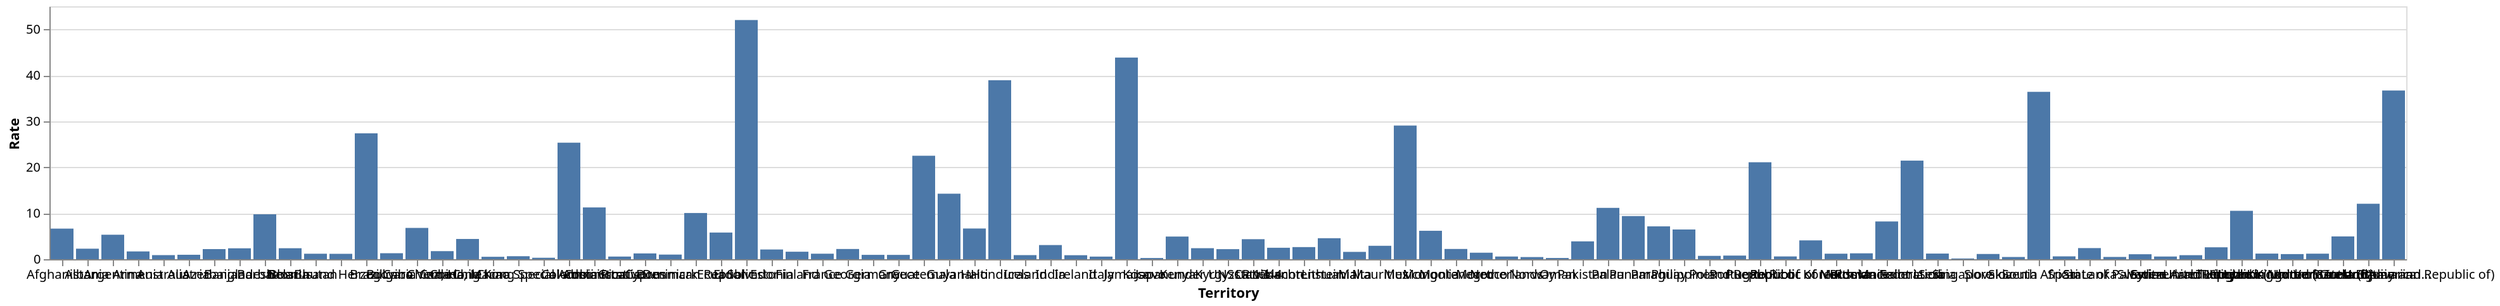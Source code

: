 {
  "$schema": "https://vega.github.io/schema/vega-lite/v4.json",
  "description": "A simple bar chart with embedded data.",
  "data": {
    "values": [
        {"Region":"Asia","Subregion":"Southern Asia","Territory":"Afghanistan","Count":"2474","Rate":"6.6555611518"},
        {"Region":"Europe","Subregion":"Southern Europe","Territory":"Albania","Count":"66","Rate":"2.2894924438"},
        {"Region":"Americas","Subregion":"South America","Territory":"Argentina","Count":"2362","Rate":"5.3244787387"},
        {"Region":"Asia","Subregion":"Western Asia","Territory":"Armenia","Count":"50","Rate":"1.693915557"},
        {"Region":"Oceania","Subregion":"Australia and New Zealand","Territory":"Australia","Count":"222","Rate":"0.89163240342"},
        {"Region":"Europe","Subregion":"Western Europe","Territory":"Austria","Count":"86","Rate":"0.96722860774"},
        {"Region":"Asia","Subregion":"Western Asia","Territory":"Azerbaijan","Count":"219","Rate":"2.2011074485"},
        {"Region":"Asia","Subregion":"Southern Asia","Territory":"Bangladesh","Count":"3830","Rate":"2.3733287962"},
        {"Region":"Americas","Subregion":"Caribbean","Territory":"Barbados","Count":"28","Rate":"9.7683505442"},
        {"Region":"Europe","Subregion":"Eastern Europe","Territory":"Belarus","Count":"226","Rate":"2.3908727902"},
        {"Region":"Asia","Subregion":"Southern Asia","Territory":"Bhutan","Count":"9","Rate":"1.193007386"},
        {"Region":"Europe","Subregion":"Southern Europe","Territory":"Bosnia and Herzegovina","Count":"39","Rate":"1.1733102602"},
        {"Region":"Americas","Subregion":"South America","Territory":"Brazil","Count":"57358","Rate":"27.382530291"},
        {"Region":"Europe","Subregion":"Eastern Europe","Territory":"Bulgaria","Count":"92","Rate":"1.3046665939"},
        {"Region":"Africa","Subregion":"Western Africa","Territory":"Cabo Verde","Count":"37","Rate":"6.8044225068"},
        {"Region":"Americas","Subregion":"Northern America","Territory":"Canada","Count":"651","Rate":"1.755921136"},
        {"Region":"Americas","Subregion":"South America","Territory":"Chile","Count":"825","Rate":"4.4048944838"},
        {"Region":"Asia","Subregion":"Eastern Asia","Territory":"China","Count":"7525","Rate":"0.52709078934"},
        {"Region":"Asia","Subregion":"Eastern Asia","Territory":"China, Hong Kong Special Administrative Region","Count":"48","Rate":"0.65113634144"},
        {"Region":"Asia","Subregion":"Eastern Asia","Territory":"China, Macao Special Administrative Region","Count":"2","Rate":"0.3166395676"},
        {"Region":"Americas","Subregion":"South America","Territory":"Colombia","Count":"12586","Rate":"25.343802597"},
        {"Region":"Americas","Subregion":"Central America","Territory":"Costa Rica","Count":"563","Rate":"11.261254504"},
        {"Region":"Europe","Subregion":"Southern Europe","Territory":"Croatia","Count":"24","Rate":"0.57742179724"},
        {"Region":"Asia","Subregion":"Western Asia","Territory":"Cyprus","Count":"15","Rate":"1.2612864112"},
        {"Region":"Europe","Subregion":"Northern Europe","Territory":"Denmark","Count":"58","Rate":"1.0083219593"},
        {"Region":"Americas","Subregion":"Caribbean","Territory":"Dominican Republic","Count":"1068","Rate":"10.04973395"},
        {"Region":"Americas","Subregion":"South America","Territory":"Ecuador","Count":"991","Rate":"5.8006273457"},
        {"Region":"Americas","Subregion":"Central America","Territory":"El Salvador","Count":"3340","Rate":"52.018926167"},
        {"Region":"Europe","Subregion":"Northern Europe","Territory":"Estonia","Count":"28","Rate":"2.1165412994"},
        {"Region":"Europe","Subregion":"Northern Europe","Territory":"Finland","Count":"90","Rate":"1.6296716121"},
        {"Region":"Europe","Subregion":"Western Europe","Territory":"France","Count":"779","Rate":"1.1986365025"},
        {"Region":"Asia","Subregion":"Western Asia","Territory":"Georgia","Count":"89","Rate":"2.2233624935"},
        {"Region":"Europe","Subregion":"Western Europe","Territory":"Germany","Count":"788","Rate":"0.9479766191"},
        {"Region":"Europe","Subregion":"Southern Europe","Territory":"Greece","Count":"99","Rate":"0.94086394499"},
        {"Region":"Americas","Subregion":"Central America","Territory":"Guatemala","Count":"3881","Rate":"22.501348718"},
        {"Region":"Americas","Subregion":"South America","Territory":"Guyana","Count":"111","Rate":"14.248909188"},
        {"Region":"Americas","Subregion":"Caribbean","Territory":"Haiti","Count":"743","Rate":"6.67974266"},
        {"Region":"Americas","Subregion":"Central America","Territory":"Honduras","Count":"3732","Rate":"38.925591104"},
        {"Region":"Europe","Subregion":"Northern Europe","Territory":"Iceland","Count":"3","Rate":"0.89096913683"},
        {"Region":"Asia","Subregion":"Southern Asia","Territory":"India","Count":"41651","Rate":"3.0792324418"},
        {"Region":"Europe","Subregion":"Northern Europe","Territory":"Ireland","Count":"42","Rate":"0.8716054599"},
        {"Region":"Europe","Subregion":"Southern Europe","Territory":"Italy","Count":"345","Rate":"0.5690506607"},
        {"Region":"Americas","Subregion":"Caribbean","Territory":"Jamaica","Count":"1287","Rate":"43.852281528"},
        {"Region":"Asia","Subregion":"Eastern Asia","Territory":"Japan","Count":"334","Rate":"0.26257409562"},
        {"Region":"Africa","Subregion":"Eastern Africa","Territory":"Kenya","Count":"2533","Rate":"4.9287280243"},
        {"Region":"Europe","Subregion":"Southern Europe","Territory":"Kosovo under UNSCR 1244","Count":"44","Rate":"2.3989300898"},
        {"Region":"Asia","Subregion":"Central Asia","Territory":"Kyrgyzstan","Count":"138","Rate":"2.1890776131"},
        {"Region":"Europe","Subregion":"Northern Europe","Territory":"Latvia","Count":"84","Rate":"4.3558049657"},
        {"Region":"Asia","Subregion":"Western Asia","Territory":"Lebanon","Count":"171","Rate":"2.4929265033"},
        {"Region":"Europe","Subregion":"Western Europe","Territory":"Liechtenstein","Count":"1","Rate":"2.6372698982"},
        {"Region":"Europe","Subregion":"Northern Europe","Territory":"Lithuania","Count":"128","Rate":"4.5693560421"},
        {"Region":"Europe","Subregion":"Southern Europe","Territory":"Malta","Count":"7","Rate":"1.5936073579"},
        {"Region":"Africa","Subregion":"Eastern Africa","Territory":"Mauritius","Count":"37","Rate":"2.9198600992"},
        {"Region":"Americas","Subregion":"Central America","Territory":"Mexico","Count":"36685","Rate":"29.071061625"},
        {"Region":"Asia","Subregion":"Eastern Asia","Territory":"Mongolia","Count":"196","Rate":"6.1825479289"},
        {"Region":"Europe","Subregion":"Southern Europe","Territory":"Montenegro","Count":"14","Rate":"2.2299989009"},
        {"Region":"Africa","Subregion":"Northern Africa","Territory":"Morocco","Count":"510","Rate":"1.4155228849"},
        {"Region":"Europe","Subregion":"Western Europe","Territory":"Netherlands","Count":"100","Rate":"0.58618158968"},
        {"Region":"Europe","Subregion":"Northern Europe","Territory":"Norway","Count":"25","Rate":"0.46834371183"},
        {"Region":"Asia","Subregion":"Western Asia","Territory":"Oman","Count":"13","Rate":"0.26918034172"},
        {"Region":"Asia","Subregion":"Southern Asia","Territory":"Pakistan","Count":"8241","Rate":"3.8830827302"},
        {"Region":"Oceania","Subregion":"Micronesia","Territory":"Palau","Count":"2","Rate":"11.166322372"},
        {"Region":"Americas","Subregion":"Central America","Territory":"Panama","Count":"392","Rate":"9.3850224618"},
        {"Region":"Americas","Subregion":"South America","Territory":"Paraguay","Count":"497","Rate":"7.1448399951"},
        {"Region":"Asia","Subregion":"South-Eastern Asia","Territory":"Philippines","Count":"6895","Rate":"6.4649881651"},
        {"Region":"Europe","Subregion":"Eastern Europe","Territory":"Poland","Count":"277","Rate":"0.73045470014"},
        {"Region":"Europe","Subregion":"Southern Europe","Territory":"Portugal","Count":"81","Rate":"0.78976680624"},
        {"Region":"Americas","Subregion":"Caribbean","Territory":"Puerto Rico","Count":"641","Rate":"21.088314968"},
        {"Region":"Asia","Subregion":"Eastern Asia","Territory":"Republic of Korea","Count":"309","Rate":"0.60384939332"},
        {"Region":"Europe","Subregion":"Eastern Europe","Territory":"Republic of Moldova","Count":"166","Rate":"4.0967929022"},
        {"Region":"Europe","Subregion":"Southern Europe","Territory":"Republic of North Macedonia","Count":"25","Rate":"1.2002168072"},
        {"Region":"Europe","Subregion":"Eastern Europe","Territory":"Romania","Count":"250","Rate":"1.2816496985"},
        {"Region":"Europe","Subregion":"Eastern Europe","Territory":"Russian Federation","Count":"11964","Rate":"8.209475626"},
        {"Region":"Americas","Subregion":"Caribbean","Territory":"Saint Lucia","Count":"39","Rate":"21.441530595"},
        {"Region":"Europe","Subregion":"Southern Europe","Territory":"Serbia","Count":"108","Rate":"1.2268905787"},
        {"Region":"Asia","Subregion":"South-Eastern Asia","Territory":"Singapore","Count":"9","Rate":"0.15631776484"},
        {"Region":"Europe","Subregion":"Eastern Europe","Territory":"Slovakia","Count":"62","Rate":"1.1369852689"},
        {"Region":"Europe","Subregion":"Southern Europe","Territory":"Slovenia","Count":"10","Rate":"0.48126993661"},
        {"Region":"Africa","Subregion":"Southern Africa","Territory":"South Africa","Count":"21036","Rate":"36.399174149"},
        {"Region":"Europe","Subregion":"Southern Europe","Territory":"Spain","Count":"290","Rate":"0.62107992821"},
        {"Region":"Asia","Subregion":"Southern Asia","Territory":"Sri Lanka","Count":"514","Rate":"2.4212436336"},
        {"Region":"Asia","Subregion":"Western Asia","Territory":"State of Palestine","Count":"24","Rate":"0.49352474965"},
        {"Region":"Europe","Subregion":"Northern Europe","Territory":"Sweden","Count":"108","Rate":"1.0830726772"},
        {"Region":"Europe","Subregion":"Western Europe","Territory":"Switzerland","Count":"50","Rate":"0.58646802447"},
        {"Region":"Asia","Subregion":"Western Asia","Territory":"Syrian Arab Republic","Count":"149","Rate":"0.87931221497"},
        {"Region":"Asia","Subregion":"Western Asia","Territory":"Turkey","Count":"2133","Rate":"2.5904756723"},
        {"Region":"Africa","Subregion":"Eastern Africa","Territory":"Uganda","Count":"4497","Rate":"10.524460278"},
        {"Region":"Europe","Subregion":"Northern Europe","Territory":"United Kingdom (Northern Ireland)","Count":"23","Rate":"1.2202287108"},
        {"Region":"Europe","Subregion":"Northern Europe","Territory":"United Kingdom (Scotland)","Count":"61","Rate":"1.1163425629"},
        {"Region":"Europe","Subregion":"Northern Europe","Territory":"United Kingdom of Great Britain and Northern Ireland","Count":"809","Rate":"1.2049147774"},
        {"Region":"Americas","Subregion":"Northern America","Territory":"United States of America","Count":"16214","Rate":"4.9569505476"},
        {"Region":"Americas","Subregion":"South America","Territory":"Uruguay","Count":"416","Rate":"12.060453021"},
        {"Region":"Americas","Subregion":"South America","Territory":"Venezuela (Bolivarian Republic of)","Count":"10598","Rate":"36.687634837"}
      ]
    },
  "mark": "bar",
  "encoding": {
    "x": {
      "field": "Territory",
      "type": "nominal",
      "axis": {
        "labelAngle": 0
      }
    },
    "y": {
      "field": "Rate",
      "type": "quantitative"
    }
  },
  "config": {}
}

